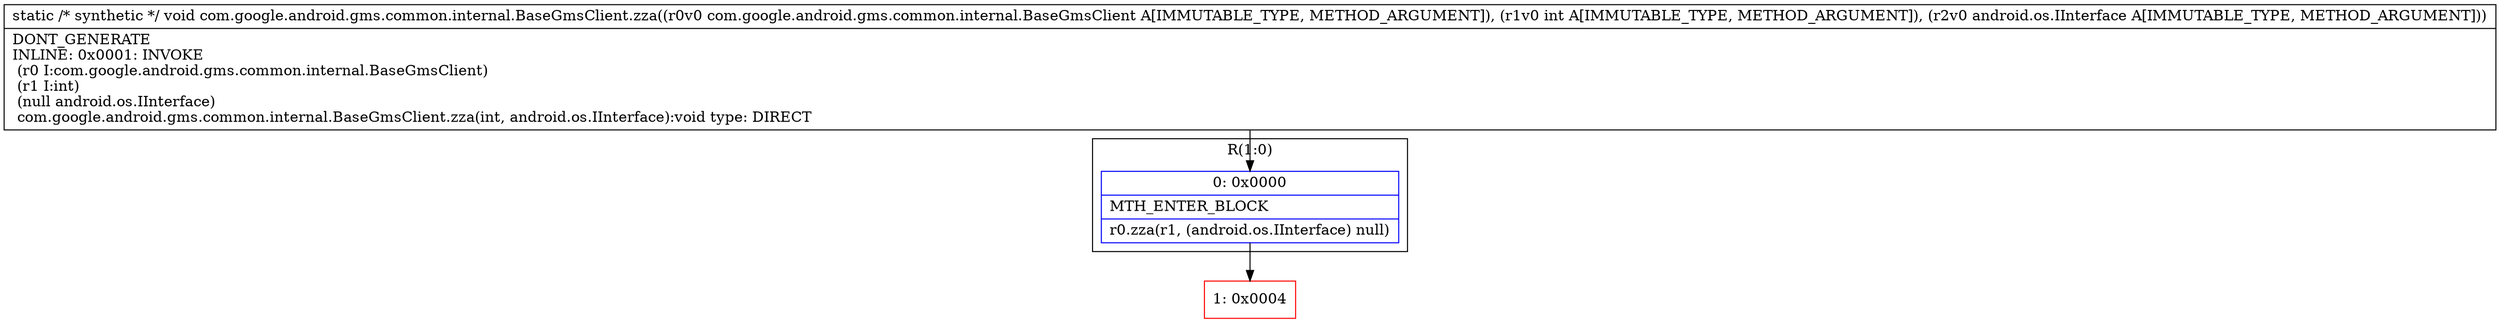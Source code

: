 digraph "CFG forcom.google.android.gms.common.internal.BaseGmsClient.zza(Lcom\/google\/android\/gms\/common\/internal\/BaseGmsClient;ILandroid\/os\/IInterface;)V" {
subgraph cluster_Region_1174736066 {
label = "R(1:0)";
node [shape=record,color=blue];
Node_0 [shape=record,label="{0\:\ 0x0000|MTH_ENTER_BLOCK\l|r0.zza(r1, (android.os.IInterface) null)\l}"];
}
Node_1 [shape=record,color=red,label="{1\:\ 0x0004}"];
MethodNode[shape=record,label="{static \/* synthetic *\/ void com.google.android.gms.common.internal.BaseGmsClient.zza((r0v0 com.google.android.gms.common.internal.BaseGmsClient A[IMMUTABLE_TYPE, METHOD_ARGUMENT]), (r1v0 int A[IMMUTABLE_TYPE, METHOD_ARGUMENT]), (r2v0 android.os.IInterface A[IMMUTABLE_TYPE, METHOD_ARGUMENT]))  | DONT_GENERATE\lINLINE: 0x0001: INVOKE  \l  (r0 I:com.google.android.gms.common.internal.BaseGmsClient)\l  (r1 I:int)\l  (null android.os.IInterface)\l com.google.android.gms.common.internal.BaseGmsClient.zza(int, android.os.IInterface):void type: DIRECT\l}"];
MethodNode -> Node_0;
Node_0 -> Node_1;
}

